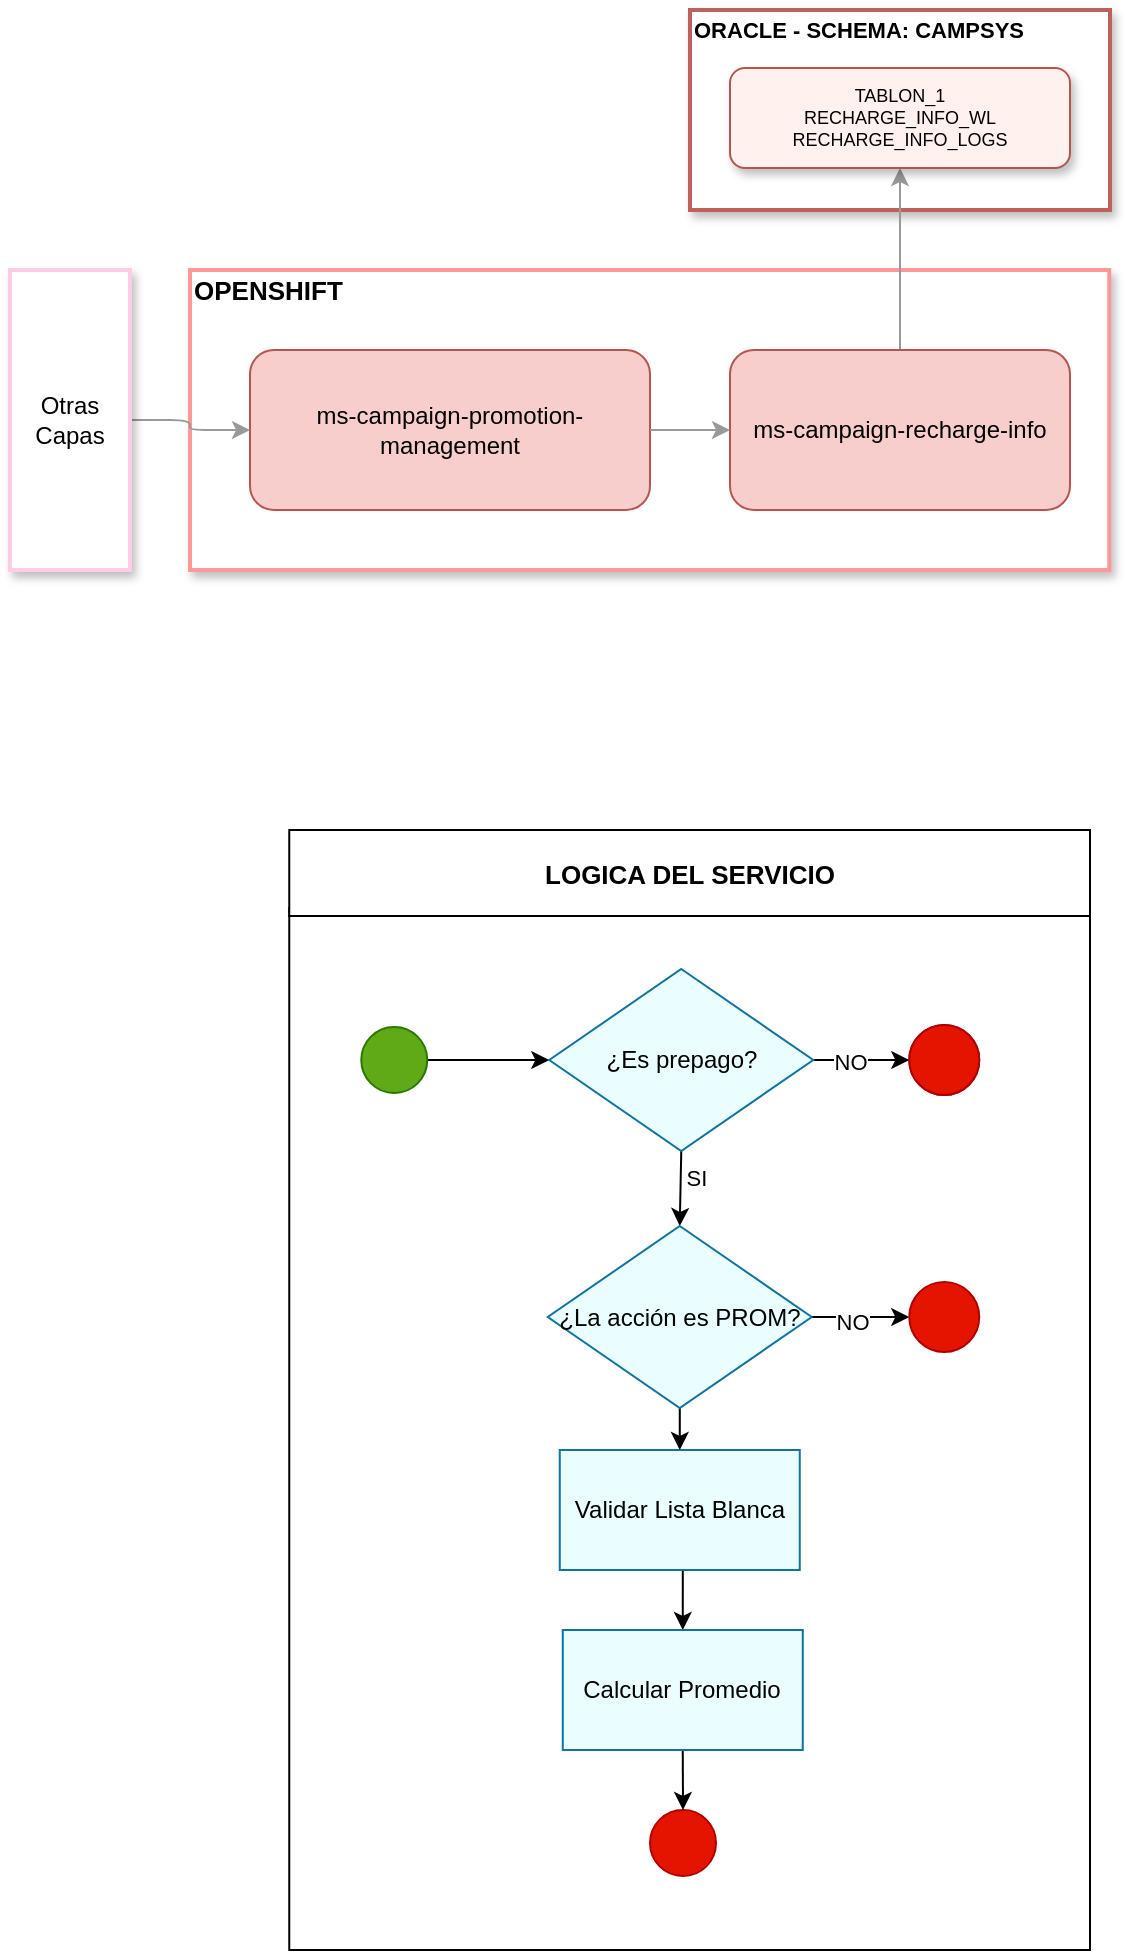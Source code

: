 <mxfile version="21.6.1" type="dropbox">
  <diagram name="Página-1" id="RHyjE6D9ssgrYk7kNG20">
    <mxGraphModel dx="739" dy="638" grid="1" gridSize="10" guides="1" tooltips="1" connect="1" arrows="1" fold="1" page="1" pageScale="1" pageWidth="1654" pageHeight="1169" math="0" shadow="0">
      <root>
        <mxCell id="0" />
        <mxCell id="1" parent="0" />
        <mxCell id="vgFaf-f1hbpaX_fRprFF-8" value="" style="rounded=0;whiteSpace=wrap;html=1;labelBorderColor=none;fontSize=11;strokeWidth=2;strokeColor=#be615d;shadow=1;fontStyle=1;align=center;" vertex="1" parent="1">
          <mxGeometry x="750" y="30" width="210" height="100" as="geometry" />
        </mxCell>
        <mxCell id="vgFaf-f1hbpaX_fRprFF-13" value="" style="rounded=0;whiteSpace=wrap;html=1;labelBorderColor=none;fontSize=11;fillColor=default;shadow=1;strokeColor=#FF9999;strokeWidth=2;" vertex="1" parent="1">
          <mxGeometry x="500" y="160" width="459.63" height="150" as="geometry" />
        </mxCell>
        <mxCell id="vgFaf-f1hbpaX_fRprFF-14" value="OPENSHIFT" style="text;html=1;strokeColor=none;fillColor=none;align=left;verticalAlign=middle;whiteSpace=wrap;rounded=0;fontStyle=1;fontSize=13;" vertex="1" parent="1">
          <mxGeometry x="500.0" y="160" width="78.06" height="20" as="geometry" />
        </mxCell>
        <mxCell id="vgFaf-f1hbpaX_fRprFF-12" style="edgeStyle=orthogonalEdgeStyle;rounded=0;orthogonalLoop=1;jettySize=auto;html=1;exitX=0.5;exitY=0;exitDx=0;exitDy=0;entryX=0.5;entryY=1;entryDx=0;entryDy=0;strokeColor=#999999;" edge="1" parent="1" source="vgFaf-f1hbpaX_fRprFF-1" target="vgFaf-f1hbpaX_fRprFF-11">
          <mxGeometry relative="1" as="geometry" />
        </mxCell>
        <mxCell id="vgFaf-f1hbpaX_fRprFF-1" value="ms-campaign-recharge-info" style="rounded=1;whiteSpace=wrap;html=1;fillColor=#f8cecc;strokeColor=#b85450;" vertex="1" parent="1">
          <mxGeometry x="770" y="200" width="170" height="80" as="geometry" />
        </mxCell>
        <mxCell id="vgFaf-f1hbpaX_fRprFF-2" value="ms-campaign-promotion-management" style="rounded=1;whiteSpace=wrap;html=1;fillColor=#f8cecc;strokeColor=#b85450;" vertex="1" parent="1">
          <mxGeometry x="530" y="200" width="200" height="80" as="geometry" />
        </mxCell>
        <mxCell id="vgFaf-f1hbpaX_fRprFF-3" value="" style="endArrow=classic;html=1;rounded=0;entryX=0;entryY=0.5;entryDx=0;entryDy=0;strokeColor=#999999;" edge="1" parent="1" source="vgFaf-f1hbpaX_fRprFF-2" target="vgFaf-f1hbpaX_fRprFF-1">
          <mxGeometry width="50" height="50" relative="1" as="geometry">
            <mxPoint x="580" y="440" as="sourcePoint" />
            <mxPoint x="630" y="390" as="targetPoint" />
          </mxGeometry>
        </mxCell>
        <mxCell id="vgFaf-f1hbpaX_fRprFF-5" style="edgeStyle=orthogonalEdgeStyle;rounded=1;orthogonalLoop=1;jettySize=auto;html=1;exitX=1;exitY=0.5;exitDx=0;exitDy=0;entryX=0;entryY=0.5;entryDx=0;entryDy=0;strokeColor=#999999;" edge="1" parent="1" source="vgFaf-f1hbpaX_fRprFF-4" target="vgFaf-f1hbpaX_fRprFF-2">
          <mxGeometry relative="1" as="geometry">
            <mxPoint x="500" y="240" as="targetPoint" />
          </mxGeometry>
        </mxCell>
        <mxCell id="vgFaf-f1hbpaX_fRprFF-4" value="Otras Capas" style="rounded=0;whiteSpace=wrap;html=1;strokeWidth=2;strokeColor=#FFCCE6;shadow=1;" vertex="1" parent="1">
          <mxGeometry x="410" y="160" width="60" height="150" as="geometry" />
        </mxCell>
        <mxCell id="vgFaf-f1hbpaX_fRprFF-10" value="ORACLE - SCHEMA: CAMPSYS" style="text;html=1;strokeColor=none;fillColor=none;align=left;verticalAlign=middle;whiteSpace=wrap;rounded=0;fontStyle=1;fontSize=11;" vertex="1" parent="1">
          <mxGeometry x="750" y="30" width="210" height="20" as="geometry" />
        </mxCell>
        <mxCell id="vgFaf-f1hbpaX_fRprFF-11" value="TABLON_1&lt;br style=&quot;font-size: 9px;&quot;&gt;RECHARGE_INFO_WL&lt;br style=&quot;font-size: 9px;&quot;&gt;RECHARGE_INFO_LOGS" style="rounded=1;whiteSpace=wrap;html=1;labelBorderColor=none;fontSize=9;strokeWidth=1;strokeColor=#b85450;shadow=1;fontStyle=0;align=center;fillColor=#FFF1ED;" vertex="1" parent="1">
          <mxGeometry x="770" y="59" width="170" height="50" as="geometry" />
        </mxCell>
        <mxCell id="vgFaf-f1hbpaX_fRprFF-15" value="" style="rounded=0;whiteSpace=wrap;html=1;points=[[0,0,0,0,0],[0,0.25,0,0,0],[0,0.5,0,0,0],[0,0.75,0,0,0],[0,1,0,0,0],[0.5,0,0,0,0],[0.5,1,0,0,0],[1,0,0,0,0],[1,0.25,0,0,0],[1,0.5,0,0,0],[1,0.75,0,0,0],[1,1,0,0,0]];" vertex="1" parent="1">
          <mxGeometry x="549.63" y="479" width="400.37" height="521" as="geometry" />
        </mxCell>
        <mxCell id="vgFaf-f1hbpaX_fRprFF-17" style="edgeStyle=orthogonalEdgeStyle;rounded=0;orthogonalLoop=1;jettySize=auto;html=1;exitX=1;exitY=0.5;exitDx=0;exitDy=0;" edge="1" parent="1" source="vgFaf-f1hbpaX_fRprFF-18" target="vgFaf-f1hbpaX_fRprFF-23">
          <mxGeometry relative="1" as="geometry">
            <mxPoint x="671.63" y="555" as="targetPoint" />
          </mxGeometry>
        </mxCell>
        <mxCell id="vgFaf-f1hbpaX_fRprFF-18" value="" style="ellipse;whiteSpace=wrap;html=1;aspect=fixed;fillColor=#60a917;fontColor=#ffffff;strokeColor=#2D7600;" vertex="1" parent="1">
          <mxGeometry x="585.63" y="538.5" width="33" height="33" as="geometry" />
        </mxCell>
        <mxCell id="vgFaf-f1hbpaX_fRprFF-19" style="edgeStyle=orthogonalEdgeStyle;rounded=0;orthogonalLoop=1;jettySize=auto;html=1;exitX=0.5;exitY=1;exitDx=0;exitDy=0;entryX=0.5;entryY=0;entryDx=0;entryDy=0;" edge="1" parent="1" source="vgFaf-f1hbpaX_fRprFF-23" target="vgFaf-f1hbpaX_fRprFF-84">
          <mxGeometry relative="1" as="geometry" />
        </mxCell>
        <mxCell id="vgFaf-f1hbpaX_fRprFF-20" value="SI" style="edgeLabel;html=1;align=center;verticalAlign=middle;resizable=0;points=[];" vertex="1" connectable="0" parent="vgFaf-f1hbpaX_fRprFF-19">
          <mxGeometry x="-0.153" relative="1" as="geometry">
            <mxPoint x="8" y="-2" as="offset" />
          </mxGeometry>
        </mxCell>
        <mxCell id="vgFaf-f1hbpaX_fRprFF-21" style="edgeStyle=orthogonalEdgeStyle;rounded=0;orthogonalLoop=1;jettySize=auto;html=1;exitX=1;exitY=0.5;exitDx=0;exitDy=0;" edge="1" parent="1" source="vgFaf-f1hbpaX_fRprFF-23" target="vgFaf-f1hbpaX_fRprFF-46">
          <mxGeometry relative="1" as="geometry" />
        </mxCell>
        <mxCell id="vgFaf-f1hbpaX_fRprFF-22" value="NO" style="edgeLabel;html=1;align=center;verticalAlign=middle;resizable=0;points=[];" vertex="1" connectable="0" parent="vgFaf-f1hbpaX_fRprFF-21">
          <mxGeometry x="-0.246" y="-1" relative="1" as="geometry">
            <mxPoint as="offset" />
          </mxGeometry>
        </mxCell>
        <mxCell id="vgFaf-f1hbpaX_fRprFF-23" value="¿Es prepago?" style="rhombus;whiteSpace=wrap;html=1;fillColor=#EBFEFF;strokeColor=#10739e;" vertex="1" parent="1">
          <mxGeometry x="679.63" y="509.5" width="132" height="91" as="geometry" />
        </mxCell>
        <mxCell id="vgFaf-f1hbpaX_fRprFF-35" style="edgeStyle=orthogonalEdgeStyle;rounded=0;orthogonalLoop=1;jettySize=auto;html=1;exitX=0.5;exitY=1;exitDx=0;exitDy=0;entryX=0.5;entryY=0;entryDx=0;entryDy=0;" edge="1" parent="1" target="vgFaf-f1hbpaX_fRprFF-40">
          <mxGeometry relative="1" as="geometry">
            <mxPoint x="854.0" y="560.5" as="sourcePoint" />
          </mxGeometry>
        </mxCell>
        <mxCell id="vgFaf-f1hbpaX_fRprFF-36" value="SI" style="edgeLabel;html=1;align=center;verticalAlign=middle;resizable=0;points=[];" vertex="1" connectable="0" parent="vgFaf-f1hbpaX_fRprFF-35">
          <mxGeometry x="-0.034" relative="1" as="geometry">
            <mxPoint x="7" y="-1" as="offset" />
          </mxGeometry>
        </mxCell>
        <mxCell id="vgFaf-f1hbpaX_fRprFF-38" style="edgeStyle=orthogonalEdgeStyle;rounded=0;orthogonalLoop=1;jettySize=auto;html=1;exitX=0.5;exitY=1;exitDx=0;exitDy=0;" edge="1" parent="1" target="vgFaf-f1hbpaX_fRprFF-43">
          <mxGeometry relative="1" as="geometry">
            <mxPoint x="854.0" y="710.0" as="sourcePoint" />
          </mxGeometry>
        </mxCell>
        <mxCell id="vgFaf-f1hbpaX_fRprFF-39" value="SI" style="edgeLabel;html=1;align=center;verticalAlign=middle;resizable=0;points=[];" vertex="1" connectable="0" parent="vgFaf-f1hbpaX_fRprFF-38">
          <mxGeometry x="-0.325" y="2" relative="1" as="geometry">
            <mxPoint x="10" as="offset" />
          </mxGeometry>
        </mxCell>
        <mxCell id="vgFaf-f1hbpaX_fRprFF-46" value="" style="ellipse;whiteSpace=wrap;html=1;aspect=fixed;fillColor=#a20025;fontColor=#ffffff;strokeColor=#6F0000;" vertex="1" parent="1">
          <mxGeometry x="859.63" y="537.5" width="35" height="35" as="geometry" />
        </mxCell>
        <mxCell id="vgFaf-f1hbpaX_fRprFF-60" style="edgeStyle=orthogonalEdgeStyle;rounded=0;orthogonalLoop=1;jettySize=auto;html=1;exitX=1;exitY=0.5;exitDx=0;exitDy=0;" edge="1" parent="1" target="vgFaf-f1hbpaX_fRprFF-62">
          <mxGeometry relative="1" as="geometry">
            <mxPoint x="919.0" y="515" as="sourcePoint" />
          </mxGeometry>
        </mxCell>
        <mxCell id="vgFaf-f1hbpaX_fRprFF-61" value="NO" style="edgeLabel;html=1;align=center;verticalAlign=middle;resizable=0;points=[];" vertex="1" connectable="0" parent="vgFaf-f1hbpaX_fRprFF-60">
          <mxGeometry x="-0.246" y="-1" relative="1" as="geometry">
            <mxPoint as="offset" />
          </mxGeometry>
        </mxCell>
        <mxCell id="vgFaf-f1hbpaX_fRprFF-69" value="" style="ellipse;whiteSpace=wrap;html=1;aspect=fixed;fillColor=#e51400;fontColor=#ffffff;strokeColor=#B20000;" vertex="1" parent="1">
          <mxGeometry x="859.63" y="537.5" width="35" height="35" as="geometry" />
        </mxCell>
        <mxCell id="vgFaf-f1hbpaX_fRprFF-74" value="" style="ellipse;whiteSpace=wrap;html=1;aspect=fixed;fillColor=#e51400;fontColor=#ffffff;strokeColor=#B20000;" vertex="1" parent="1">
          <mxGeometry x="730.0" y="930" width="33" height="33" as="geometry" />
        </mxCell>
        <mxCell id="vgFaf-f1hbpaX_fRprFF-77" value="LOGICA DEL SERVICIO" style="rounded=0;whiteSpace=wrap;html=1;fontStyle=1;fontSize=13;" vertex="1" parent="1">
          <mxGeometry x="549.63" y="440" width="400.37" height="43" as="geometry" />
        </mxCell>
        <mxCell id="vgFaf-f1hbpaX_fRprFF-82" style="edgeStyle=orthogonalEdgeStyle;rounded=0;orthogonalLoop=1;jettySize=auto;html=1;exitX=0.5;exitY=1;exitDx=0;exitDy=0;entryX=0.5;entryY=0;entryDx=0;entryDy=0;" edge="1" parent="1" source="vgFaf-f1hbpaX_fRprFF-80" target="vgFaf-f1hbpaX_fRprFF-81">
          <mxGeometry relative="1" as="geometry" />
        </mxCell>
        <mxCell id="vgFaf-f1hbpaX_fRprFF-80" value="Validar Lista Blanca" style="rounded=0;whiteSpace=wrap;html=1;fillColor=#EBFEFF;strokeColor=#10739e;" vertex="1" parent="1">
          <mxGeometry x="684.88" y="750" width="120" height="60" as="geometry" />
        </mxCell>
        <mxCell id="vgFaf-f1hbpaX_fRprFF-83" style="edgeStyle=orthogonalEdgeStyle;rounded=0;orthogonalLoop=1;jettySize=auto;html=1;exitX=0.5;exitY=1;exitDx=0;exitDy=0;entryX=0.5;entryY=0;entryDx=0;entryDy=0;" edge="1" parent="1" source="vgFaf-f1hbpaX_fRprFF-81" target="vgFaf-f1hbpaX_fRprFF-74">
          <mxGeometry relative="1" as="geometry" />
        </mxCell>
        <mxCell id="vgFaf-f1hbpaX_fRprFF-81" value="Calcular Promedio" style="rounded=0;whiteSpace=wrap;html=1;fillColor=#EBFEFF;strokeColor=#10739e;" vertex="1" parent="1">
          <mxGeometry x="686.38" y="840" width="120" height="60" as="geometry" />
        </mxCell>
        <mxCell id="vgFaf-f1hbpaX_fRprFF-86" style="edgeStyle=orthogonalEdgeStyle;rounded=0;orthogonalLoop=1;jettySize=auto;html=1;exitX=0.5;exitY=1;exitDx=0;exitDy=0;" edge="1" parent="1" source="vgFaf-f1hbpaX_fRprFF-84" target="vgFaf-f1hbpaX_fRprFF-80">
          <mxGeometry relative="1" as="geometry" />
        </mxCell>
        <mxCell id="vgFaf-f1hbpaX_fRprFF-87" style="edgeStyle=orthogonalEdgeStyle;rounded=0;orthogonalLoop=1;jettySize=auto;html=1;exitX=1;exitY=0.5;exitDx=0;exitDy=0;" edge="1" parent="1" source="vgFaf-f1hbpaX_fRprFF-84" target="vgFaf-f1hbpaX_fRprFF-85">
          <mxGeometry relative="1" as="geometry" />
        </mxCell>
        <mxCell id="vgFaf-f1hbpaX_fRprFF-88" value="NO" style="edgeLabel;html=1;align=center;verticalAlign=middle;resizable=0;points=[];" vertex="1" connectable="0" parent="vgFaf-f1hbpaX_fRprFF-87">
          <mxGeometry x="-0.206" y="-2" relative="1" as="geometry">
            <mxPoint as="offset" />
          </mxGeometry>
        </mxCell>
        <mxCell id="vgFaf-f1hbpaX_fRprFF-84" value="¿La acción es PROM?" style="rhombus;whiteSpace=wrap;html=1;fillColor=#EBFEFF;strokeColor=#10739e;" vertex="1" parent="1">
          <mxGeometry x="678.88" y="638" width="132" height="91" as="geometry" />
        </mxCell>
        <mxCell id="vgFaf-f1hbpaX_fRprFF-85" value="" style="ellipse;whiteSpace=wrap;html=1;aspect=fixed;fillColor=#e51400;fontColor=#ffffff;strokeColor=#B20000;" vertex="1" parent="1">
          <mxGeometry x="859.63" y="666" width="35" height="35" as="geometry" />
        </mxCell>
      </root>
    </mxGraphModel>
  </diagram>
</mxfile>
